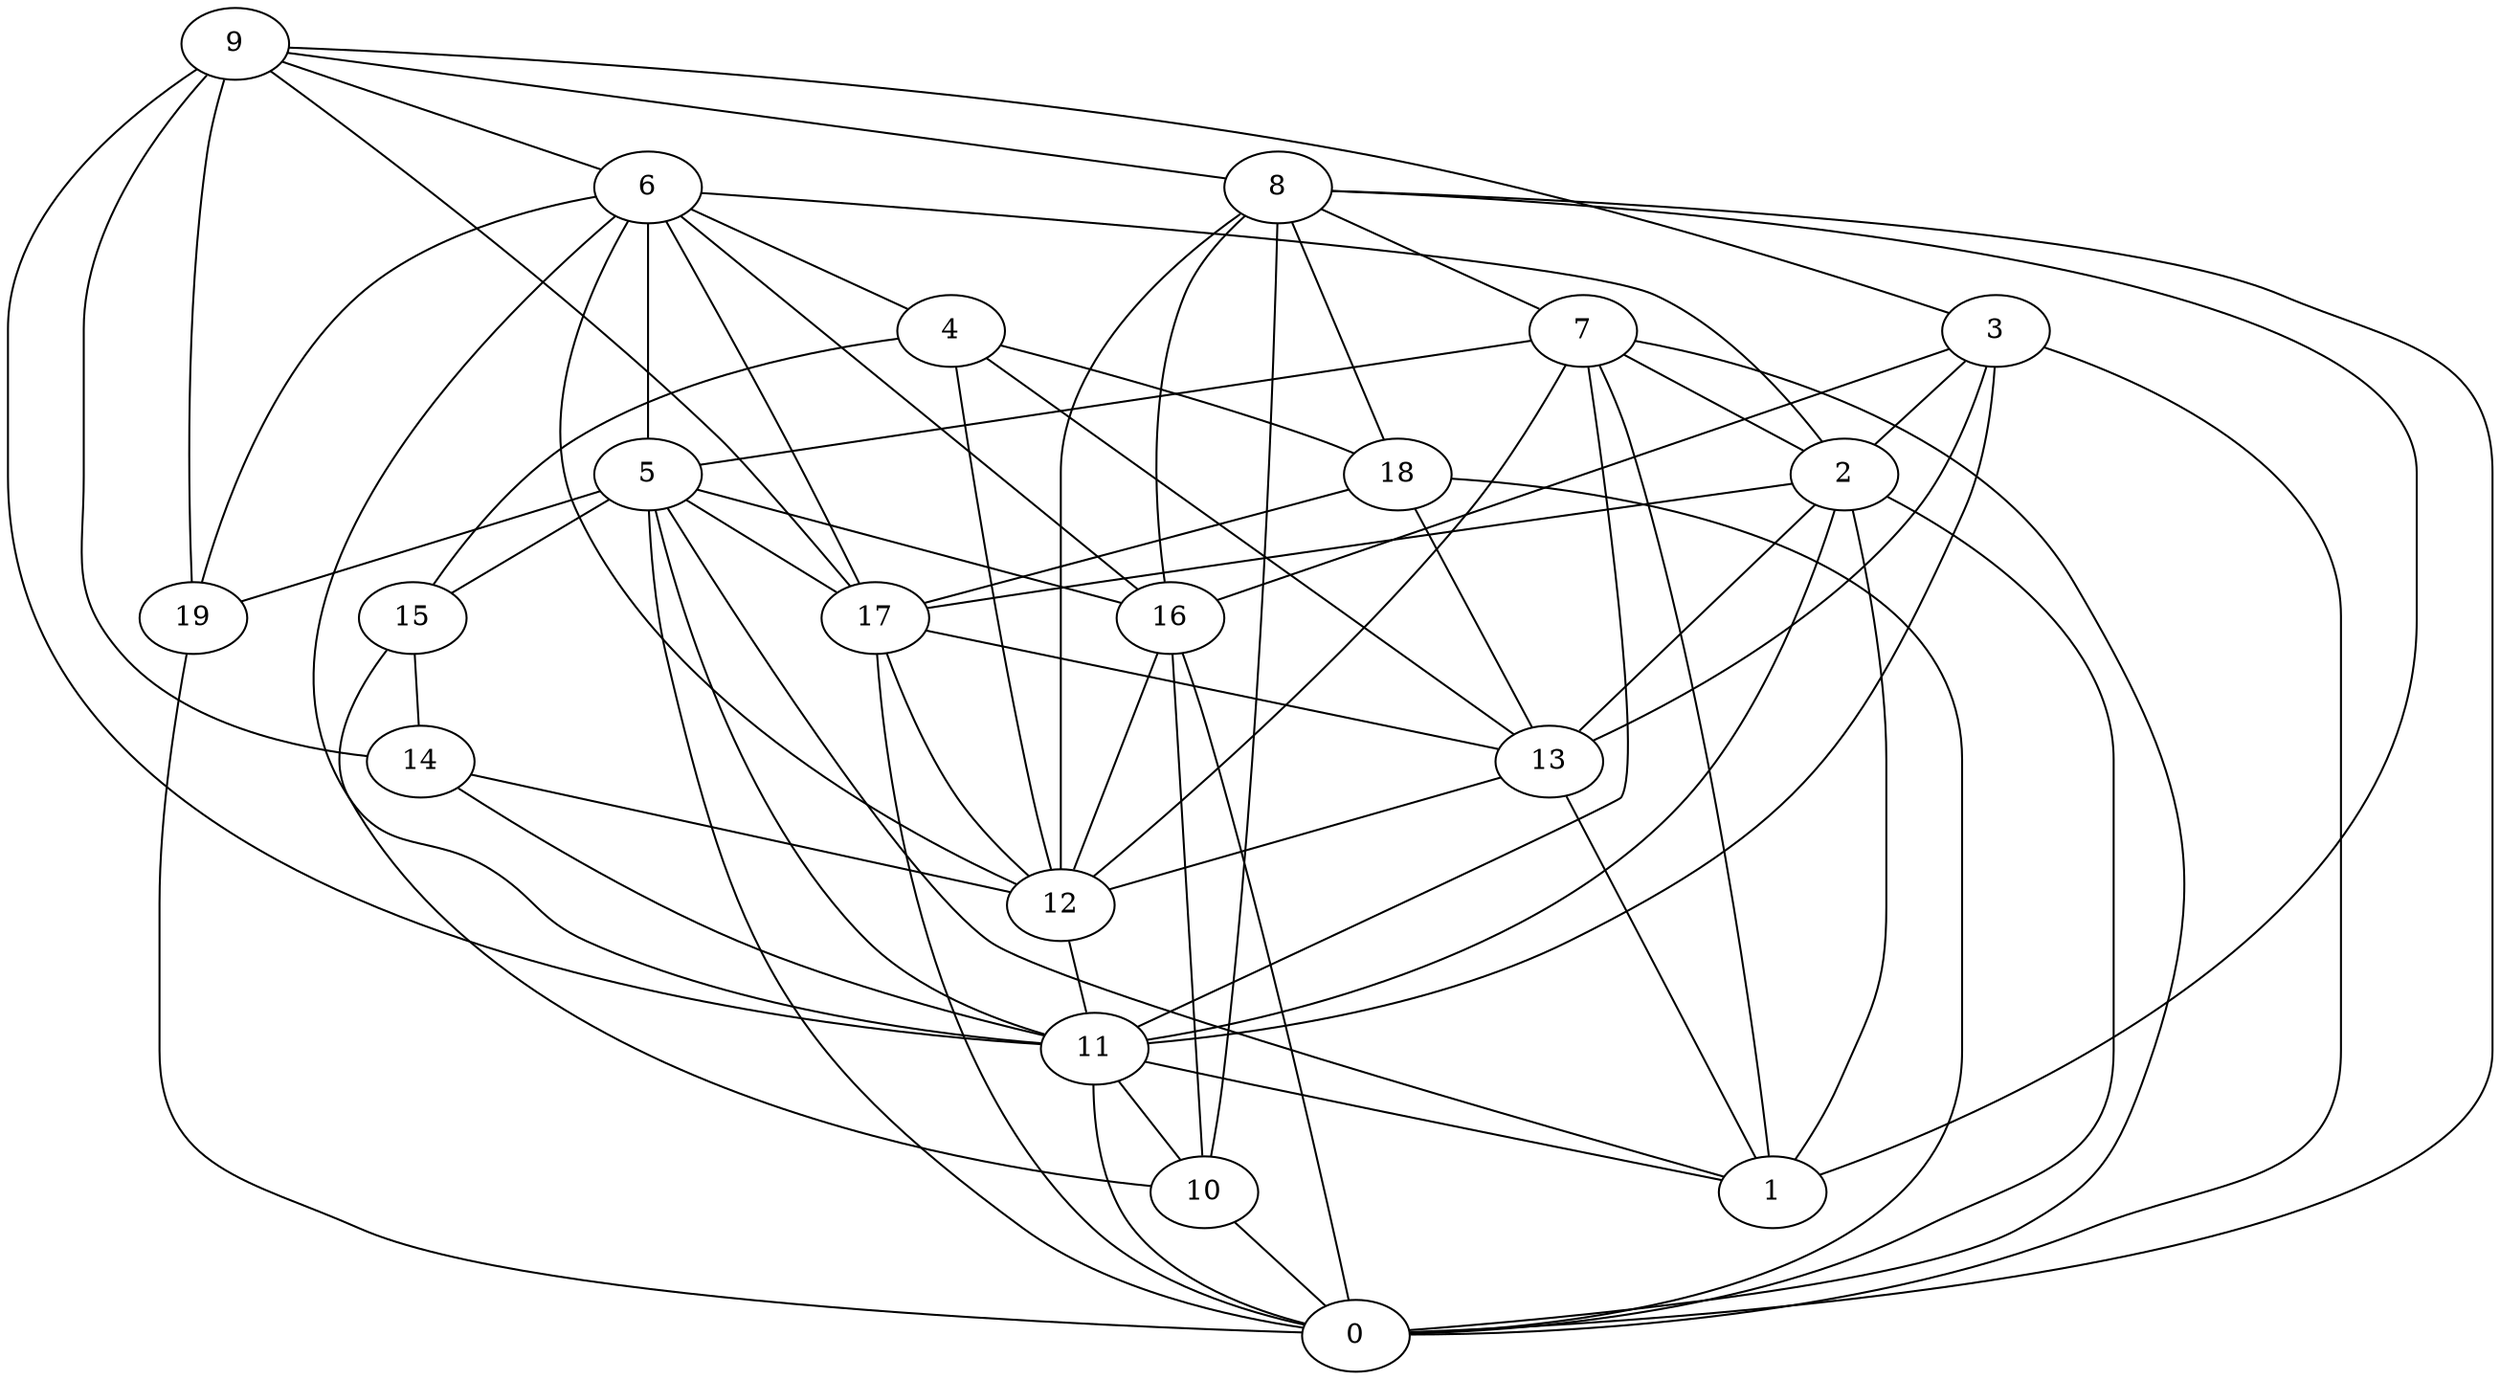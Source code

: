 digraph GG_graph {

subgraph G_graph {
edge [color = black]
"5" -> "15" [dir = none]
"5" -> "0" [dir = none]
"5" -> "17" [dir = none]
"5" -> "1" [dir = none]
"5" -> "16" [dir = none]
"5" -> "11" [dir = none]
"15" -> "10" [dir = none]
"18" -> "13" [dir = none]
"18" -> "17" [dir = none]
"18" -> "0" [dir = none]
"11" -> "0" [dir = none]
"11" -> "10" [dir = none]
"11" -> "1" [dir = none]
"12" -> "11" [dir = none]
"8" -> "7" [dir = none]
"8" -> "16" [dir = none]
"8" -> "0" [dir = none]
"8" -> "12" [dir = none]
"8" -> "18" [dir = none]
"3" -> "0" [dir = none]
"3" -> "2" [dir = none]
"3" -> "13" [dir = none]
"3" -> "16" [dir = none]
"3" -> "11" [dir = none]
"16" -> "12" [dir = none]
"16" -> "10" [dir = none]
"16" -> "0" [dir = none]
"14" -> "11" [dir = none]
"14" -> "12" [dir = none]
"17" -> "0" [dir = none]
"17" -> "12" [dir = none]
"17" -> "13" [dir = none]
"7" -> "12" [dir = none]
"7" -> "11" [dir = none]
"7" -> "1" [dir = none]
"6" -> "5" [dir = none]
"6" -> "11" [dir = none]
"6" -> "2" [dir = none]
"6" -> "19" [dir = none]
"6" -> "12" [dir = none]
"6" -> "16" [dir = none]
"6" -> "4" [dir = none]
"19" -> "0" [dir = none]
"2" -> "11" [dir = none]
"2" -> "1" [dir = none]
"2" -> "0" [dir = none]
"4" -> "13" [dir = none]
"4" -> "18" [dir = none]
"4" -> "15" [dir = none]
"10" -> "0" [dir = none]
"9" -> "17" [dir = none]
"9" -> "14" [dir = none]
"9" -> "6" [dir = none]
"9" -> "3" [dir = none]
"9" -> "19" [dir = none]
"9" -> "11" [dir = none]
"9" -> "8" [dir = none]
"15" -> "14" [dir = none]
"2" -> "13" [dir = none]
"13" -> "1" [dir = none]
"4" -> "12" [dir = none]
"6" -> "17" [dir = none]
"8" -> "10" [dir = none]
"8" -> "1" [dir = none]
"2" -> "17" [dir = none]
"7" -> "5" [dir = none]
"7" -> "2" [dir = none]
"7" -> "0" [dir = none]
"13" -> "12" [dir = none]
"5" -> "19" [dir = none]
}

}
